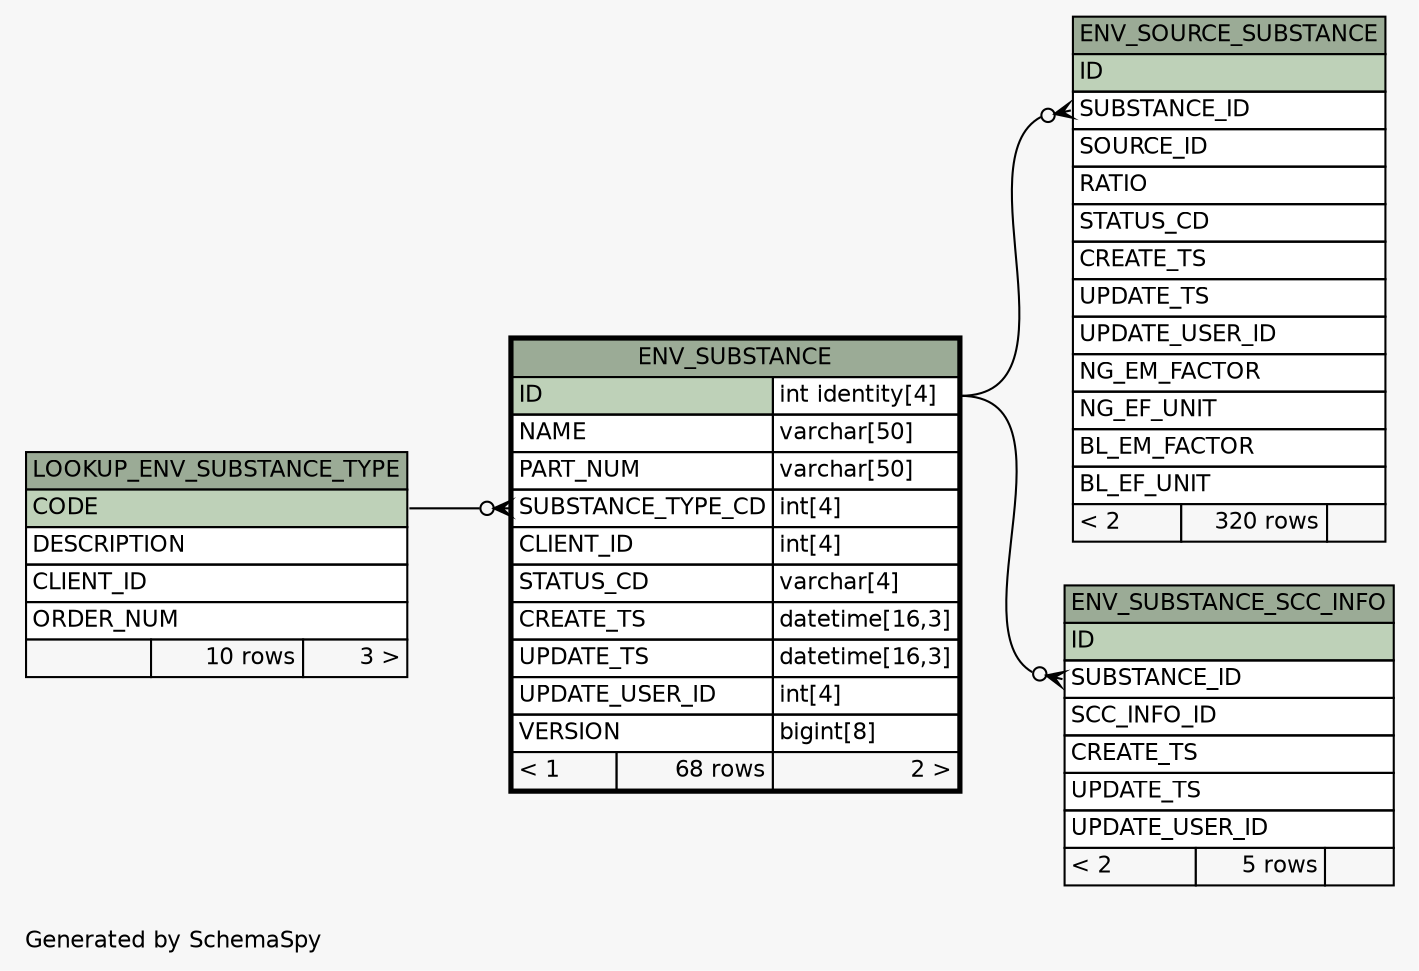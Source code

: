 // dot 2.28.0 on Windows 7 6.1
// SchemaSpy rev 590
digraph "oneDegreeRelationshipsDiagram" {
  graph [
    rankdir="RL"
    bgcolor="#f7f7f7"
    label="\nGenerated by SchemaSpy"
    labeljust="l"
    nodesep="0.18"
    ranksep="0.46"
    fontname="Helvetica"
    fontsize="11"
  ];
  node [
    fontname="Helvetica"
    fontsize="11"
    shape="plaintext"
  ];
  edge [
    arrowsize="0.8"
  ];
  "ENV_SOURCE_SUBSTANCE":"SUBSTANCE_ID":w -> "ENV_SUBSTANCE":"ID.type":e [arrowhead=none dir=back arrowtail=crowodot];
  "ENV_SUBSTANCE":"SUBSTANCE_TYPE_CD":w -> "LOOKUP_ENV_SUBSTANCE_TYPE":"CODE":e [arrowhead=none dir=back arrowtail=crowodot];
  "ENV_SUBSTANCE_SCC_INFO":"SUBSTANCE_ID":w -> "ENV_SUBSTANCE":"ID.type":e [arrowhead=none dir=back arrowtail=crowodot];
  "ENV_SOURCE_SUBSTANCE" [
    label=<
    <TABLE BORDER="0" CELLBORDER="1" CELLSPACING="0" BGCOLOR="#ffffff">
      <TR><TD COLSPAN="3" BGCOLOR="#9bab96" ALIGN="CENTER">ENV_SOURCE_SUBSTANCE</TD></TR>
      <TR><TD PORT="ID" COLSPAN="3" BGCOLOR="#bed1b8" ALIGN="LEFT">ID</TD></TR>
      <TR><TD PORT="SUBSTANCE_ID" COLSPAN="3" ALIGN="LEFT">SUBSTANCE_ID</TD></TR>
      <TR><TD PORT="SOURCE_ID" COLSPAN="3" ALIGN="LEFT">SOURCE_ID</TD></TR>
      <TR><TD PORT="RATIO" COLSPAN="3" ALIGN="LEFT">RATIO</TD></TR>
      <TR><TD PORT="STATUS_CD" COLSPAN="3" ALIGN="LEFT">STATUS_CD</TD></TR>
      <TR><TD PORT="CREATE_TS" COLSPAN="3" ALIGN="LEFT">CREATE_TS</TD></TR>
      <TR><TD PORT="UPDATE_TS" COLSPAN="3" ALIGN="LEFT">UPDATE_TS</TD></TR>
      <TR><TD PORT="UPDATE_USER_ID" COLSPAN="3" ALIGN="LEFT">UPDATE_USER_ID</TD></TR>
      <TR><TD PORT="NG_EM_FACTOR" COLSPAN="3" ALIGN="LEFT">NG_EM_FACTOR</TD></TR>
      <TR><TD PORT="NG_EF_UNIT" COLSPAN="3" ALIGN="LEFT">NG_EF_UNIT</TD></TR>
      <TR><TD PORT="BL_EM_FACTOR" COLSPAN="3" ALIGN="LEFT">BL_EM_FACTOR</TD></TR>
      <TR><TD PORT="BL_EF_UNIT" COLSPAN="3" ALIGN="LEFT">BL_EF_UNIT</TD></TR>
      <TR><TD ALIGN="LEFT" BGCOLOR="#f7f7f7">&lt; 2</TD><TD ALIGN="RIGHT" BGCOLOR="#f7f7f7">320 rows</TD><TD ALIGN="RIGHT" BGCOLOR="#f7f7f7">  </TD></TR>
    </TABLE>>
    URL="ENV_SOURCE_SUBSTANCE.html"
    tooltip="ENV_SOURCE_SUBSTANCE"
  ];
  "ENV_SUBSTANCE" [
    label=<
    <TABLE BORDER="2" CELLBORDER="1" CELLSPACING="0" BGCOLOR="#ffffff">
      <TR><TD COLSPAN="3" BGCOLOR="#9bab96" ALIGN="CENTER">ENV_SUBSTANCE</TD></TR>
      <TR><TD PORT="ID" COLSPAN="2" BGCOLOR="#bed1b8" ALIGN="LEFT">ID</TD><TD PORT="ID.type" ALIGN="LEFT">int identity[4]</TD></TR>
      <TR><TD PORT="NAME" COLSPAN="2" ALIGN="LEFT">NAME</TD><TD PORT="NAME.type" ALIGN="LEFT">varchar[50]</TD></TR>
      <TR><TD PORT="PART_NUM" COLSPAN="2" ALIGN="LEFT">PART_NUM</TD><TD PORT="PART_NUM.type" ALIGN="LEFT">varchar[50]</TD></TR>
      <TR><TD PORT="SUBSTANCE_TYPE_CD" COLSPAN="2" ALIGN="LEFT">SUBSTANCE_TYPE_CD</TD><TD PORT="SUBSTANCE_TYPE_CD.type" ALIGN="LEFT">int[4]</TD></TR>
      <TR><TD PORT="CLIENT_ID" COLSPAN="2" ALIGN="LEFT">CLIENT_ID</TD><TD PORT="CLIENT_ID.type" ALIGN="LEFT">int[4]</TD></TR>
      <TR><TD PORT="STATUS_CD" COLSPAN="2" ALIGN="LEFT">STATUS_CD</TD><TD PORT="STATUS_CD.type" ALIGN="LEFT">varchar[4]</TD></TR>
      <TR><TD PORT="CREATE_TS" COLSPAN="2" ALIGN="LEFT">CREATE_TS</TD><TD PORT="CREATE_TS.type" ALIGN="LEFT">datetime[16,3]</TD></TR>
      <TR><TD PORT="UPDATE_TS" COLSPAN="2" ALIGN="LEFT">UPDATE_TS</TD><TD PORT="UPDATE_TS.type" ALIGN="LEFT">datetime[16,3]</TD></TR>
      <TR><TD PORT="UPDATE_USER_ID" COLSPAN="2" ALIGN="LEFT">UPDATE_USER_ID</TD><TD PORT="UPDATE_USER_ID.type" ALIGN="LEFT">int[4]</TD></TR>
      <TR><TD PORT="VERSION" COLSPAN="2" ALIGN="LEFT">VERSION</TD><TD PORT="VERSION.type" ALIGN="LEFT">bigint[8]</TD></TR>
      <TR><TD ALIGN="LEFT" BGCOLOR="#f7f7f7">&lt; 1</TD><TD ALIGN="RIGHT" BGCOLOR="#f7f7f7">68 rows</TD><TD ALIGN="RIGHT" BGCOLOR="#f7f7f7">2 &gt;</TD></TR>
    </TABLE>>
    URL="ENV_SUBSTANCE.html"
    tooltip="ENV_SUBSTANCE"
  ];
  "ENV_SUBSTANCE_SCC_INFO" [
    label=<
    <TABLE BORDER="0" CELLBORDER="1" CELLSPACING="0" BGCOLOR="#ffffff">
      <TR><TD COLSPAN="3" BGCOLOR="#9bab96" ALIGN="CENTER">ENV_SUBSTANCE_SCC_INFO</TD></TR>
      <TR><TD PORT="ID" COLSPAN="3" BGCOLOR="#bed1b8" ALIGN="LEFT">ID</TD></TR>
      <TR><TD PORT="SUBSTANCE_ID" COLSPAN="3" ALIGN="LEFT">SUBSTANCE_ID</TD></TR>
      <TR><TD PORT="SCC_INFO_ID" COLSPAN="3" ALIGN="LEFT">SCC_INFO_ID</TD></TR>
      <TR><TD PORT="CREATE_TS" COLSPAN="3" ALIGN="LEFT">CREATE_TS</TD></TR>
      <TR><TD PORT="UPDATE_TS" COLSPAN="3" ALIGN="LEFT">UPDATE_TS</TD></TR>
      <TR><TD PORT="UPDATE_USER_ID" COLSPAN="3" ALIGN="LEFT">UPDATE_USER_ID</TD></TR>
      <TR><TD ALIGN="LEFT" BGCOLOR="#f7f7f7">&lt; 2</TD><TD ALIGN="RIGHT" BGCOLOR="#f7f7f7">5 rows</TD><TD ALIGN="RIGHT" BGCOLOR="#f7f7f7">  </TD></TR>
    </TABLE>>
    URL="ENV_SUBSTANCE_SCC_INFO.html"
    tooltip="ENV_SUBSTANCE_SCC_INFO"
  ];
  "LOOKUP_ENV_SUBSTANCE_TYPE" [
    label=<
    <TABLE BORDER="0" CELLBORDER="1" CELLSPACING="0" BGCOLOR="#ffffff">
      <TR><TD COLSPAN="3" BGCOLOR="#9bab96" ALIGN="CENTER">LOOKUP_ENV_SUBSTANCE_TYPE</TD></TR>
      <TR><TD PORT="CODE" COLSPAN="3" BGCOLOR="#bed1b8" ALIGN="LEFT">CODE</TD></TR>
      <TR><TD PORT="DESCRIPTION" COLSPAN="3" ALIGN="LEFT">DESCRIPTION</TD></TR>
      <TR><TD PORT="CLIENT_ID" COLSPAN="3" ALIGN="LEFT">CLIENT_ID</TD></TR>
      <TR><TD PORT="ORDER_NUM" COLSPAN="3" ALIGN="LEFT">ORDER_NUM</TD></TR>
      <TR><TD ALIGN="LEFT" BGCOLOR="#f7f7f7">  </TD><TD ALIGN="RIGHT" BGCOLOR="#f7f7f7">10 rows</TD><TD ALIGN="RIGHT" BGCOLOR="#f7f7f7">3 &gt;</TD></TR>
    </TABLE>>
    URL="LOOKUP_ENV_SUBSTANCE_TYPE.html"
    tooltip="LOOKUP_ENV_SUBSTANCE_TYPE"
  ];
}
